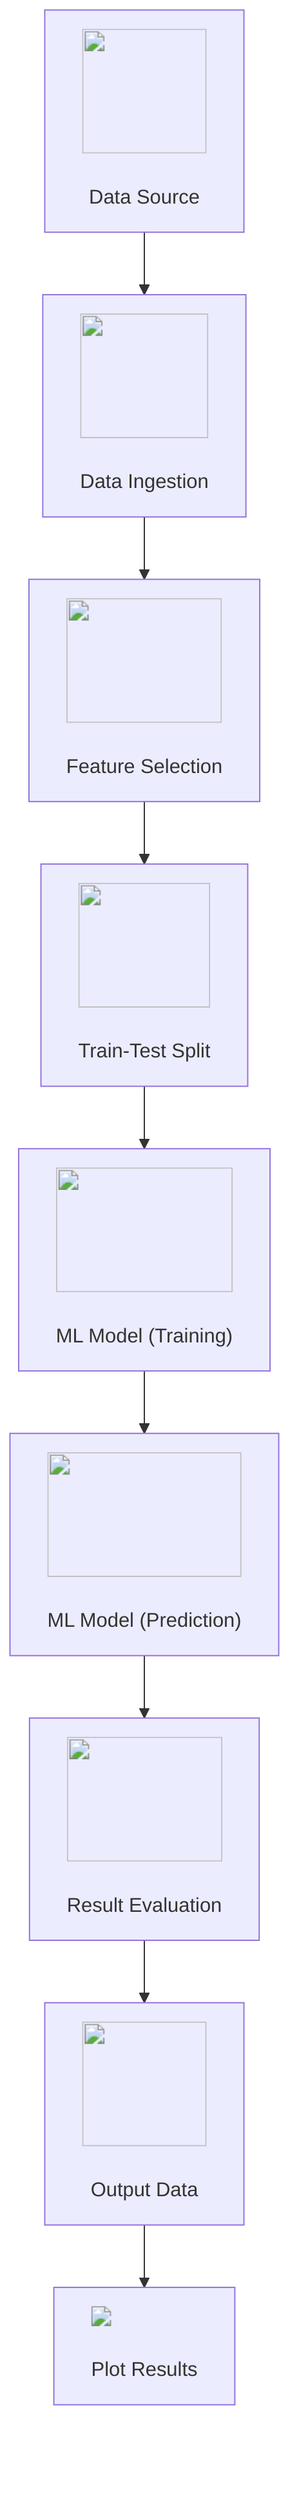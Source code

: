 graph TD;
    A["<img src='icons/database.svg' width=100 height=100/> <br/> Data Source"] --> B["<img src='icons/file.svg' width=100 height=100/> <br/> Data Ingestion"];
    B --> C["<img src='icons/column_split.svg' width=100 height=100/> <br/> Feature Selection"];
    C --> D["<img src='icons/row_split.svg' width=100 height=100/> <br/> Train-Test Split"];
    D --> E["<img src='icons/brain.svg' width=100 height=100/> <br/> ML Model (Training)"];
    E --> F["<img src='icons/brain.svg' width=100 height=100/> <br/> ML Model (Prediction)"];
    F --> G["<img src='icons/row_split.svg' width=100 height=100/> <br/> Result Evaluation"];
    G --> H["<img src='icons/table.svg' width=100 height=100/> <br/> Output Data"];
    H --> I["<img src='dummy_plots/scatter_plot_template.svg'/> <br/> Plot Results"];